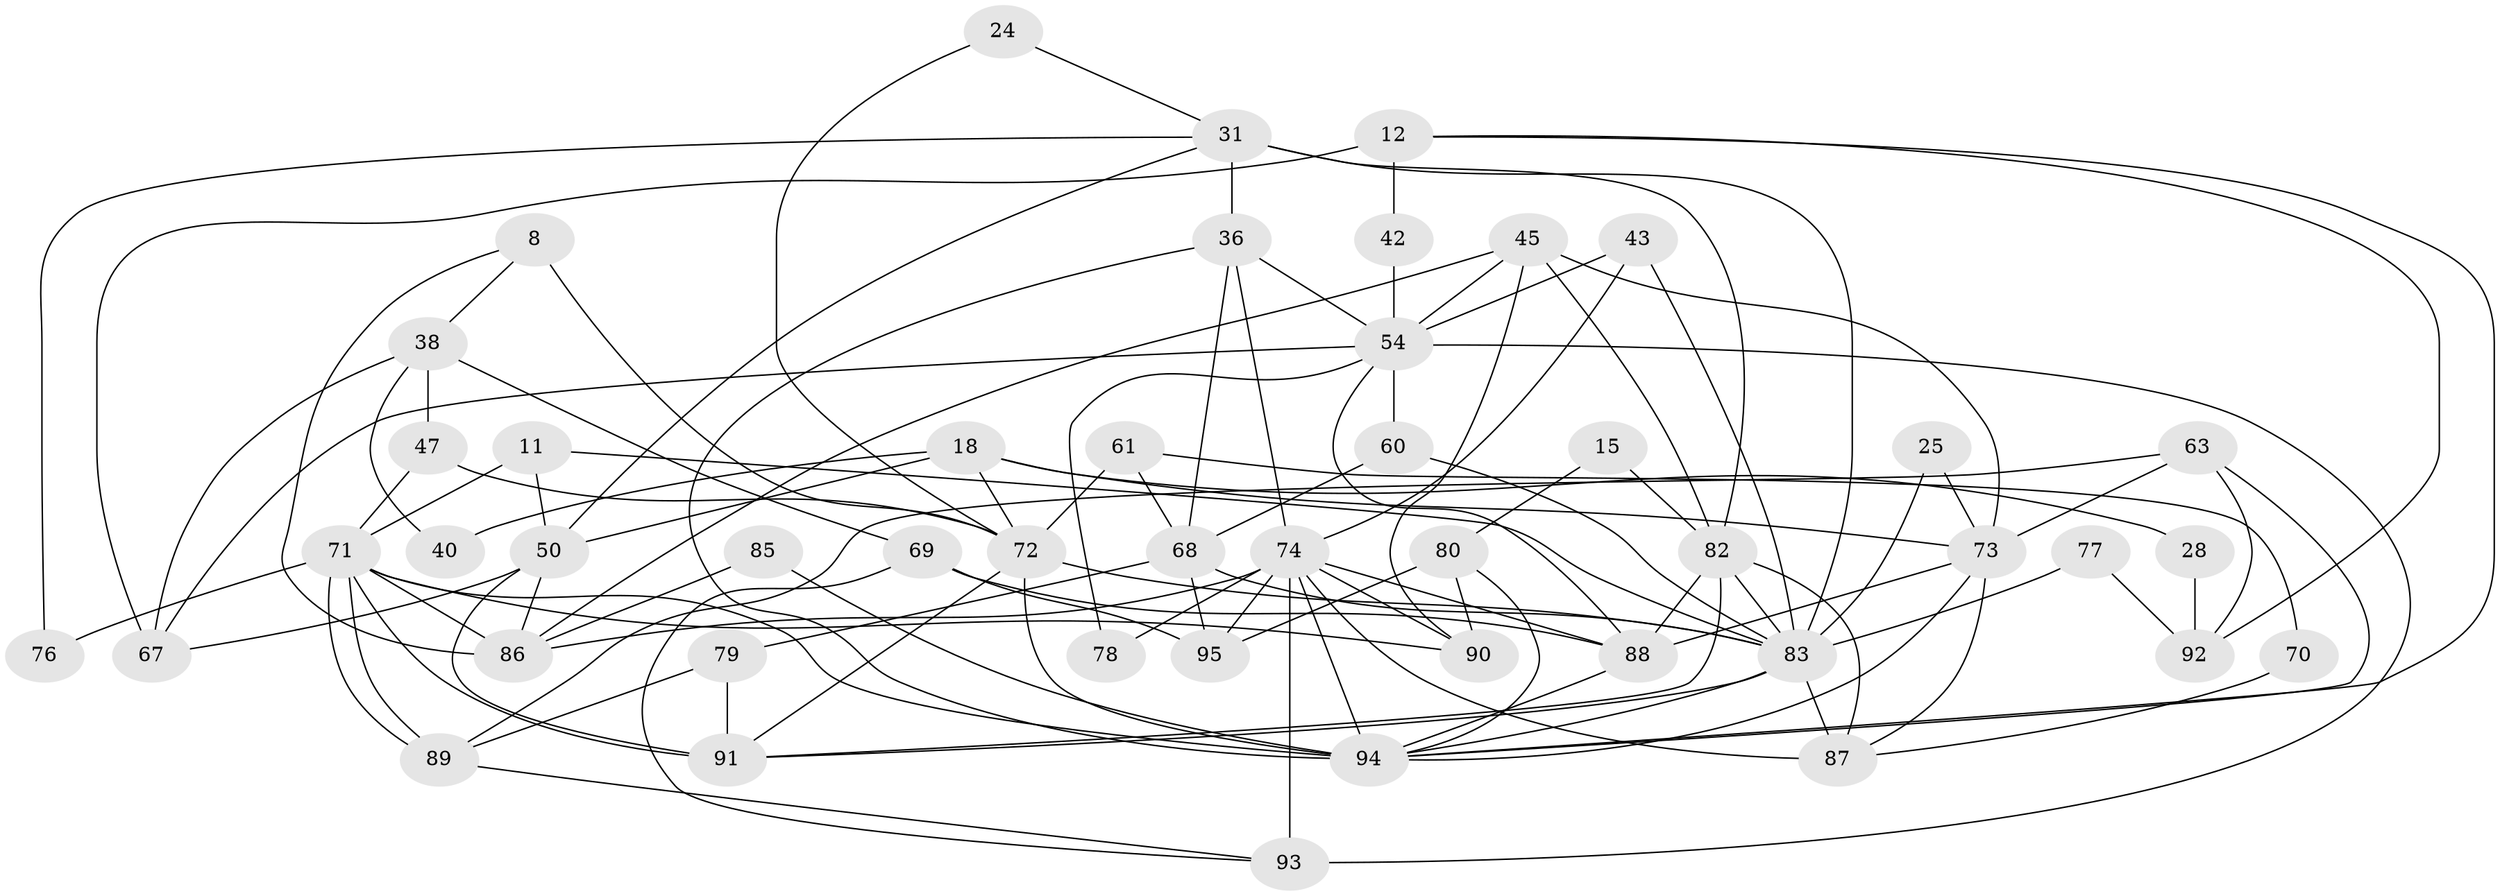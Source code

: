 // original degree distribution, {3: 0.23157894736842105, 4: 0.30526315789473685, 5: 0.21052631578947367, 6: 0.06315789473684211, 2: 0.1368421052631579, 8: 0.010526315789473684, 7: 0.042105263157894736}
// Generated by graph-tools (version 1.1) at 2025/48/03/09/25 04:48:55]
// undirected, 47 vertices, 109 edges
graph export_dot {
graph [start="1"]
  node [color=gray90,style=filled];
  8;
  11;
  12;
  15;
  18;
  24;
  25;
  28;
  31;
  36 [super="+29"];
  38;
  40;
  42;
  43;
  45 [super="+32"];
  47;
  50 [super="+7+33"];
  54 [super="+37"];
  60;
  61;
  63 [super="+22"];
  67 [super="+35"];
  68 [super="+16"];
  69;
  70;
  71 [super="+2+56"];
  72 [super="+57"];
  73 [super="+65"];
  74 [super="+64+59"];
  76;
  77;
  78;
  79;
  80;
  82 [super="+53"];
  83 [super="+41+20+62+13"];
  85 [super="+6"];
  86 [super="+75+49+58"];
  87;
  88 [super="+84"];
  89;
  90;
  91 [super="+27"];
  92;
  93 [super="+23+17"];
  94 [super="+44+46+81"];
  95;
  8 -- 38;
  8 -- 72 [weight=2];
  8 -- 86;
  11 -- 71 [weight=2];
  11 -- 50;
  11 -- 83;
  12 -- 67 [weight=2];
  12 -- 42;
  12 -- 92;
  12 -- 94;
  15 -- 82;
  15 -- 80;
  18 -- 50;
  18 -- 72;
  18 -- 28;
  18 -- 40;
  18 -- 73;
  24 -- 72;
  24 -- 31;
  25 -- 73;
  25 -- 83;
  28 -- 92;
  31 -- 36 [weight=2];
  31 -- 82 [weight=2];
  31 -- 76;
  31 -- 50;
  31 -- 83;
  36 -- 54;
  36 -- 74;
  36 -- 68;
  36 -- 94;
  38 -- 47;
  38 -- 69;
  38 -- 40;
  38 -- 67;
  42 -- 54;
  43 -- 74;
  43 -- 54;
  43 -- 83;
  45 -- 86;
  45 -- 90;
  45 -- 73;
  45 -- 82;
  45 -- 54;
  47 -- 72;
  47 -- 71;
  50 -- 67;
  50 -- 86 [weight=2];
  50 -- 91;
  54 -- 60;
  54 -- 78;
  54 -- 88;
  54 -- 93 [weight=2];
  54 -- 67;
  60 -- 68;
  60 -- 83;
  61 -- 72 [weight=2];
  61 -- 68;
  61 -- 70;
  63 -- 92 [weight=2];
  63 -- 73 [weight=2];
  63 -- 89;
  63 -- 94;
  68 -- 95;
  68 -- 79;
  68 -- 83;
  69 -- 95;
  69 -- 88;
  69 -- 93;
  70 -- 87;
  71 -- 89 [weight=2];
  71 -- 89;
  71 -- 91 [weight=2];
  71 -- 86 [weight=3];
  71 -- 76;
  71 -- 90 [weight=2];
  71 -- 94 [weight=2];
  72 -- 91;
  72 -- 83;
  72 -- 94;
  73 -- 88;
  73 -- 87;
  73 -- 94;
  74 -- 93 [weight=3];
  74 -- 94 [weight=5];
  74 -- 86 [weight=3];
  74 -- 78;
  74 -- 87;
  74 -- 88;
  74 -- 90;
  74 -- 95;
  77 -- 92;
  77 -- 83;
  79 -- 89;
  79 -- 91;
  80 -- 90;
  80 -- 95;
  80 -- 94;
  82 -- 87;
  82 -- 88 [weight=2];
  82 -- 91;
  82 -- 83;
  83 -- 94 [weight=2];
  83 -- 87 [weight=2];
  83 -- 91;
  85 -- 86;
  85 -- 94 [weight=5];
  88 -- 94;
  89 -- 93;
}
